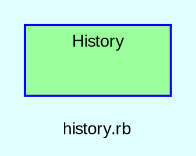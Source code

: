 digraph TopLevel {
    compound = true
    bgcolor = lightcyan1
    fontname = Arial
    fontsize = 8
    label = "history.rb"
    node [
        fontname = Arial,
        fontsize = 8,
        color = black
    ]

    subgraph cluster_History {
        fillcolor = palegreen1
        URL = "classes/History.html"
        fontname = Arial
        color = blue
        label = "History"
        style = filled
        History [
            shape = plaintext,
            height = 0.01,
            width = 0.75,
            label = ""
        ]

    }

}

